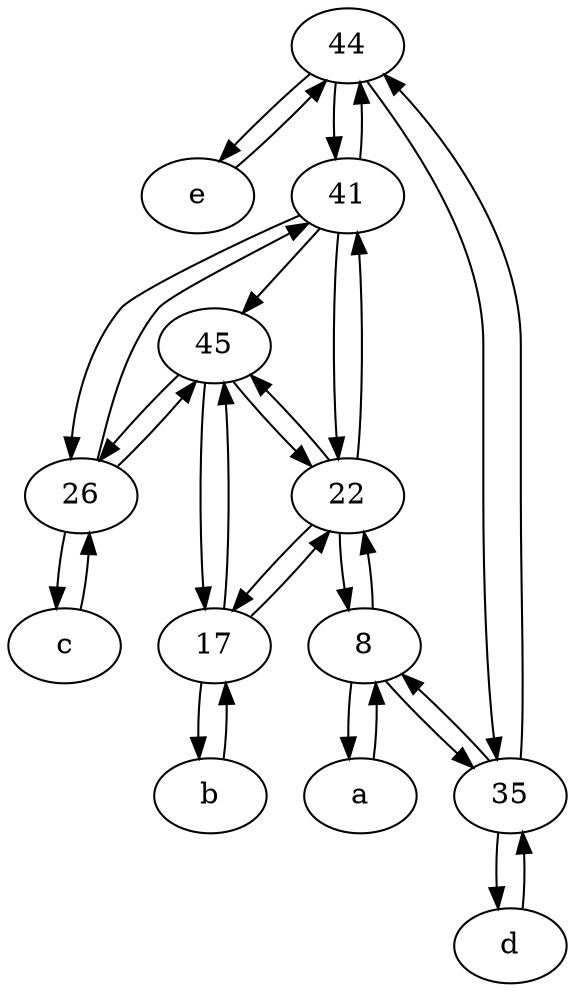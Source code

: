 digraph  {
	44;
	e [pos="30,50!"];
	a [pos="40,10!"];
	22;
	26;
	41;
	c [pos="20,10!"];
	17;
	d [pos="20,30!"];
	35;
	45;
	b [pos="50,20!"];
	8;
	45 -> 17;
	22 -> 41;
	8 -> a;
	44 -> 41;
	45 -> 26;
	17 -> b;
	d -> 35;
	41 -> 22;
	22 -> 45;
	41 -> 44;
	22 -> 17;
	8 -> 22;
	41 -> 26;
	17 -> 45;
	44 -> e;
	26 -> 45;
	35 -> 44;
	41 -> 45;
	8 -> 35;
	35 -> 8;
	44 -> 35;
	b -> 17;
	35 -> d;
	a -> 8;
	26 -> c;
	26 -> 41;
	22 -> 8;
	45 -> 22;
	17 -> 22;
	c -> 26;
	e -> 44;

	}